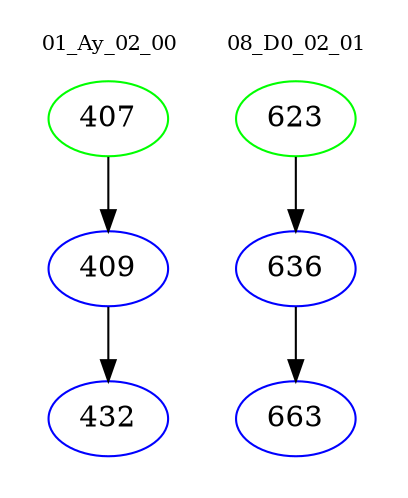 digraph{
subgraph cluster_0 {
color = white
label = "01_Ay_02_00";
fontsize=10;
T0_407 [label="407", color="green"]
T0_407 -> T0_409 [color="black"]
T0_409 [label="409", color="blue"]
T0_409 -> T0_432 [color="black"]
T0_432 [label="432", color="blue"]
}
subgraph cluster_1 {
color = white
label = "08_D0_02_01";
fontsize=10;
T1_623 [label="623", color="green"]
T1_623 -> T1_636 [color="black"]
T1_636 [label="636", color="blue"]
T1_636 -> T1_663 [color="black"]
T1_663 [label="663", color="blue"]
}
}
